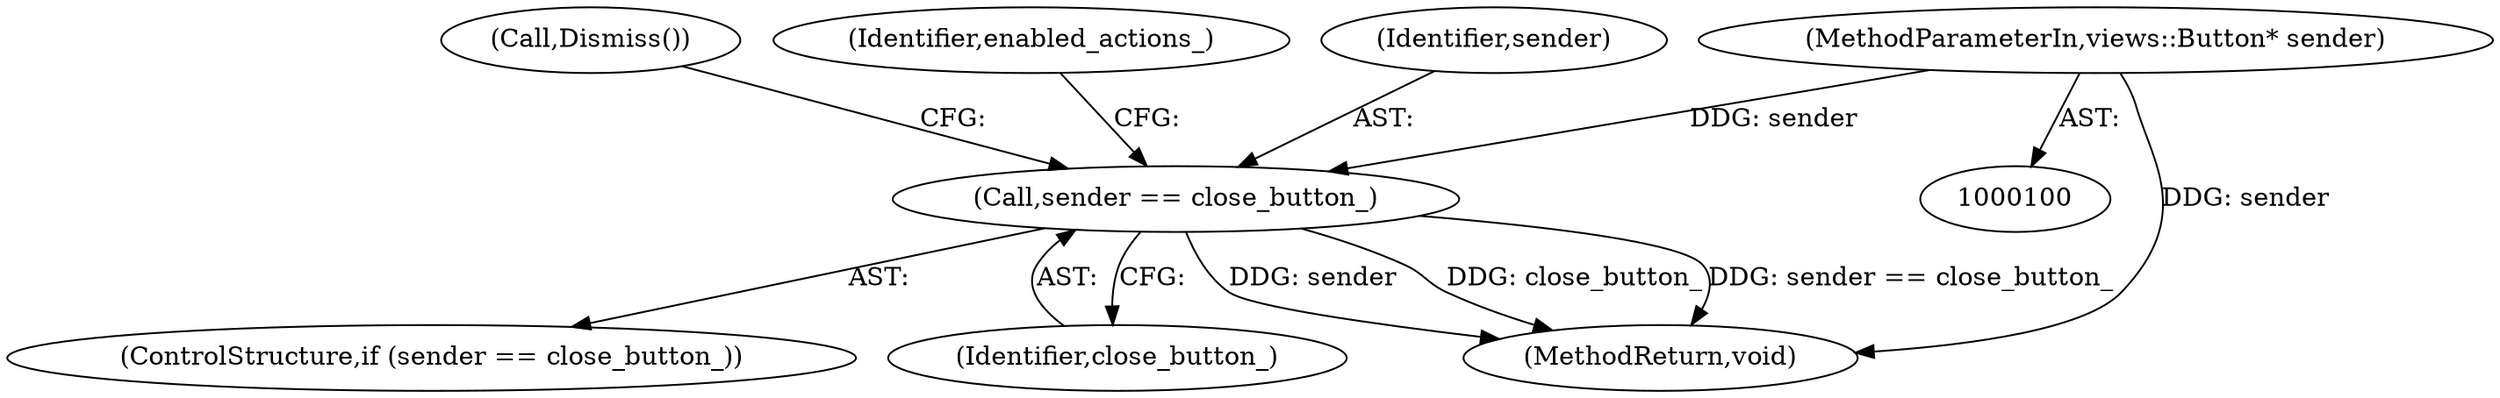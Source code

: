 digraph "1_Chrome_c25b198675380f713a56649c857b4367601d4a3d@API" {
"1000105" [label="(Call,sender == close_button_)"];
"1000101" [label="(MethodParameterIn,views::Button* sender)"];
"1000101" [label="(MethodParameterIn,views::Button* sender)"];
"1000109" [label="(Call,Dismiss())"];
"1000115" [label="(Identifier,enabled_actions_)"];
"1000106" [label="(Identifier,sender)"];
"1000107" [label="(Identifier,close_button_)"];
"1000105" [label="(Call,sender == close_button_)"];
"1000104" [label="(ControlStructure,if (sender == close_button_))"];
"1000128" [label="(MethodReturn,void)"];
"1000105" -> "1000104"  [label="AST: "];
"1000105" -> "1000107"  [label="CFG: "];
"1000106" -> "1000105"  [label="AST: "];
"1000107" -> "1000105"  [label="AST: "];
"1000109" -> "1000105"  [label="CFG: "];
"1000115" -> "1000105"  [label="CFG: "];
"1000105" -> "1000128"  [label="DDG: close_button_"];
"1000105" -> "1000128"  [label="DDG: sender == close_button_"];
"1000105" -> "1000128"  [label="DDG: sender"];
"1000101" -> "1000105"  [label="DDG: sender"];
"1000101" -> "1000100"  [label="AST: "];
"1000101" -> "1000128"  [label="DDG: sender"];
}
